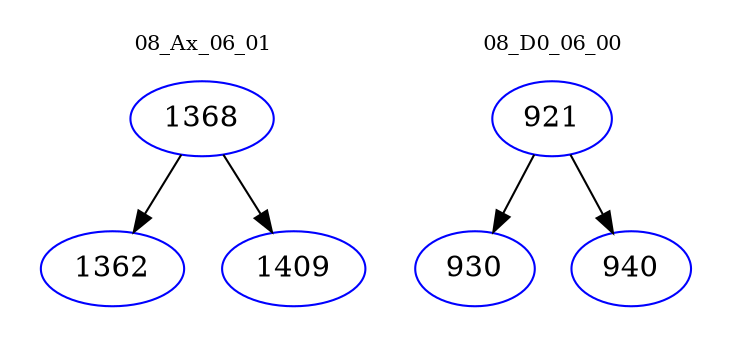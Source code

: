 digraph{
subgraph cluster_0 {
color = white
label = "08_Ax_06_01";
fontsize=10;
T0_1368 [label="1368", color="blue"]
T0_1368 -> T0_1362 [color="black"]
T0_1362 [label="1362", color="blue"]
T0_1368 -> T0_1409 [color="black"]
T0_1409 [label="1409", color="blue"]
}
subgraph cluster_1 {
color = white
label = "08_D0_06_00";
fontsize=10;
T1_921 [label="921", color="blue"]
T1_921 -> T1_930 [color="black"]
T1_930 [label="930", color="blue"]
T1_921 -> T1_940 [color="black"]
T1_940 [label="940", color="blue"]
}
}
